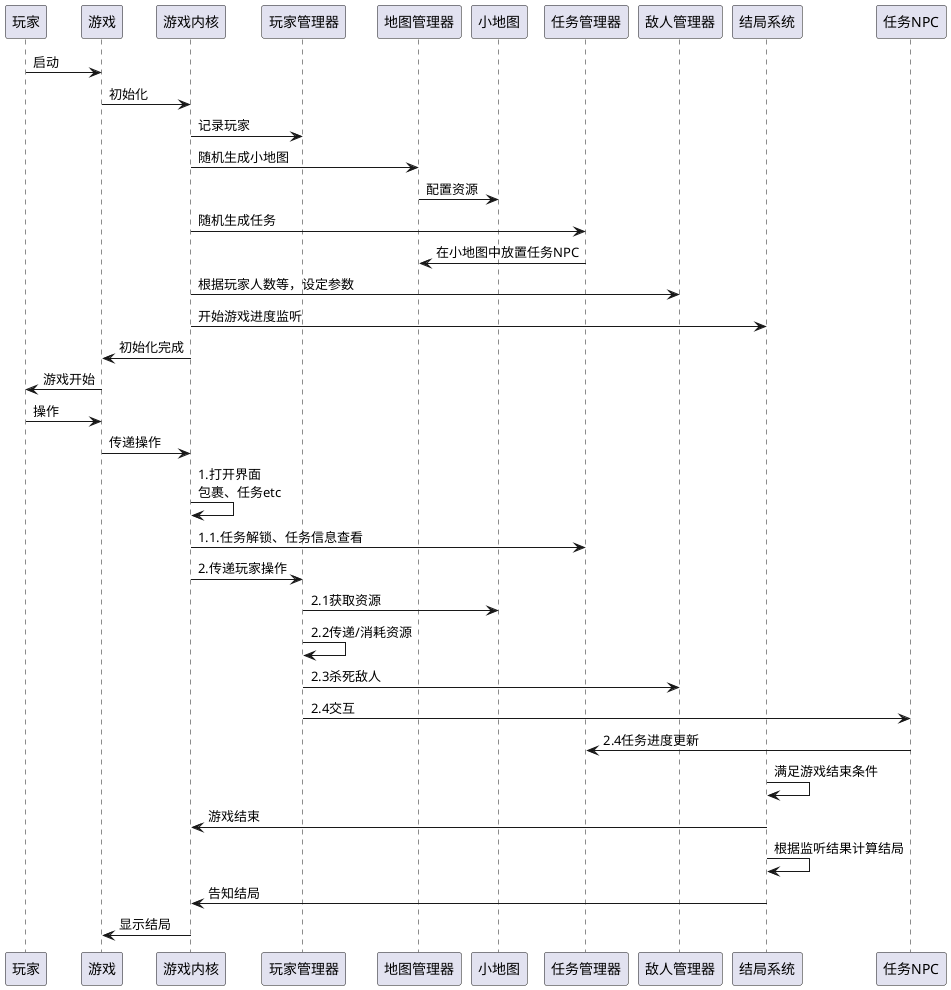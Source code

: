 @startuml 游戏流程

玩家 -> 游戏 : 启动
游戏 -> 游戏内核 : 初始化
游戏内核 -> 玩家管理器 : 记录玩家
游戏内核 -> 地图管理器 : 随机生成小地图
地图管理器 -> 小地图 : 配置资源
游戏内核 -> 任务管理器 : 随机生成任务
任务管理器 -> 地图管理器 : 在小地图中放置任务NPC
游戏内核 -> 敌人管理器 : 根据玩家人数等，设定参数
游戏内核 -> 结局系统 : 开始游戏进度监听
游戏内核 -> 游戏 : 初始化完成
游戏 -> 玩家 : 游戏开始

玩家 -> 游戏 : 操作
游戏 -> 游戏内核 : 传递操作
游戏内核 -> 游戏内核 : 1.打开界面\n包裹、任务etc
游戏内核 -> 任务管理器 : 1.1.任务解锁、任务信息查看
游戏内核 -> 玩家管理器 : 2.传递玩家操作
玩家管理器 -> 小地图 : 2.1获取资源
玩家管理器 -> 玩家管理器 : 2.2传递/消耗资源
玩家管理器 -> 敌人管理器 : 2.3杀死敌人
玩家管理器 -> 任务NPC : 2.4交互
任务NPC -> 任务管理器 : 2.4任务进度更新


结局系统 -> 结局系统 : 满足游戏结束条件
结局系统 -> 游戏内核 : 游戏结束
结局系统 -> 结局系统 : 根据监听结果计算结局
结局系统 -> 游戏内核 : 告知结局
游戏内核 -> 游戏 : 显示结局

@enduml
